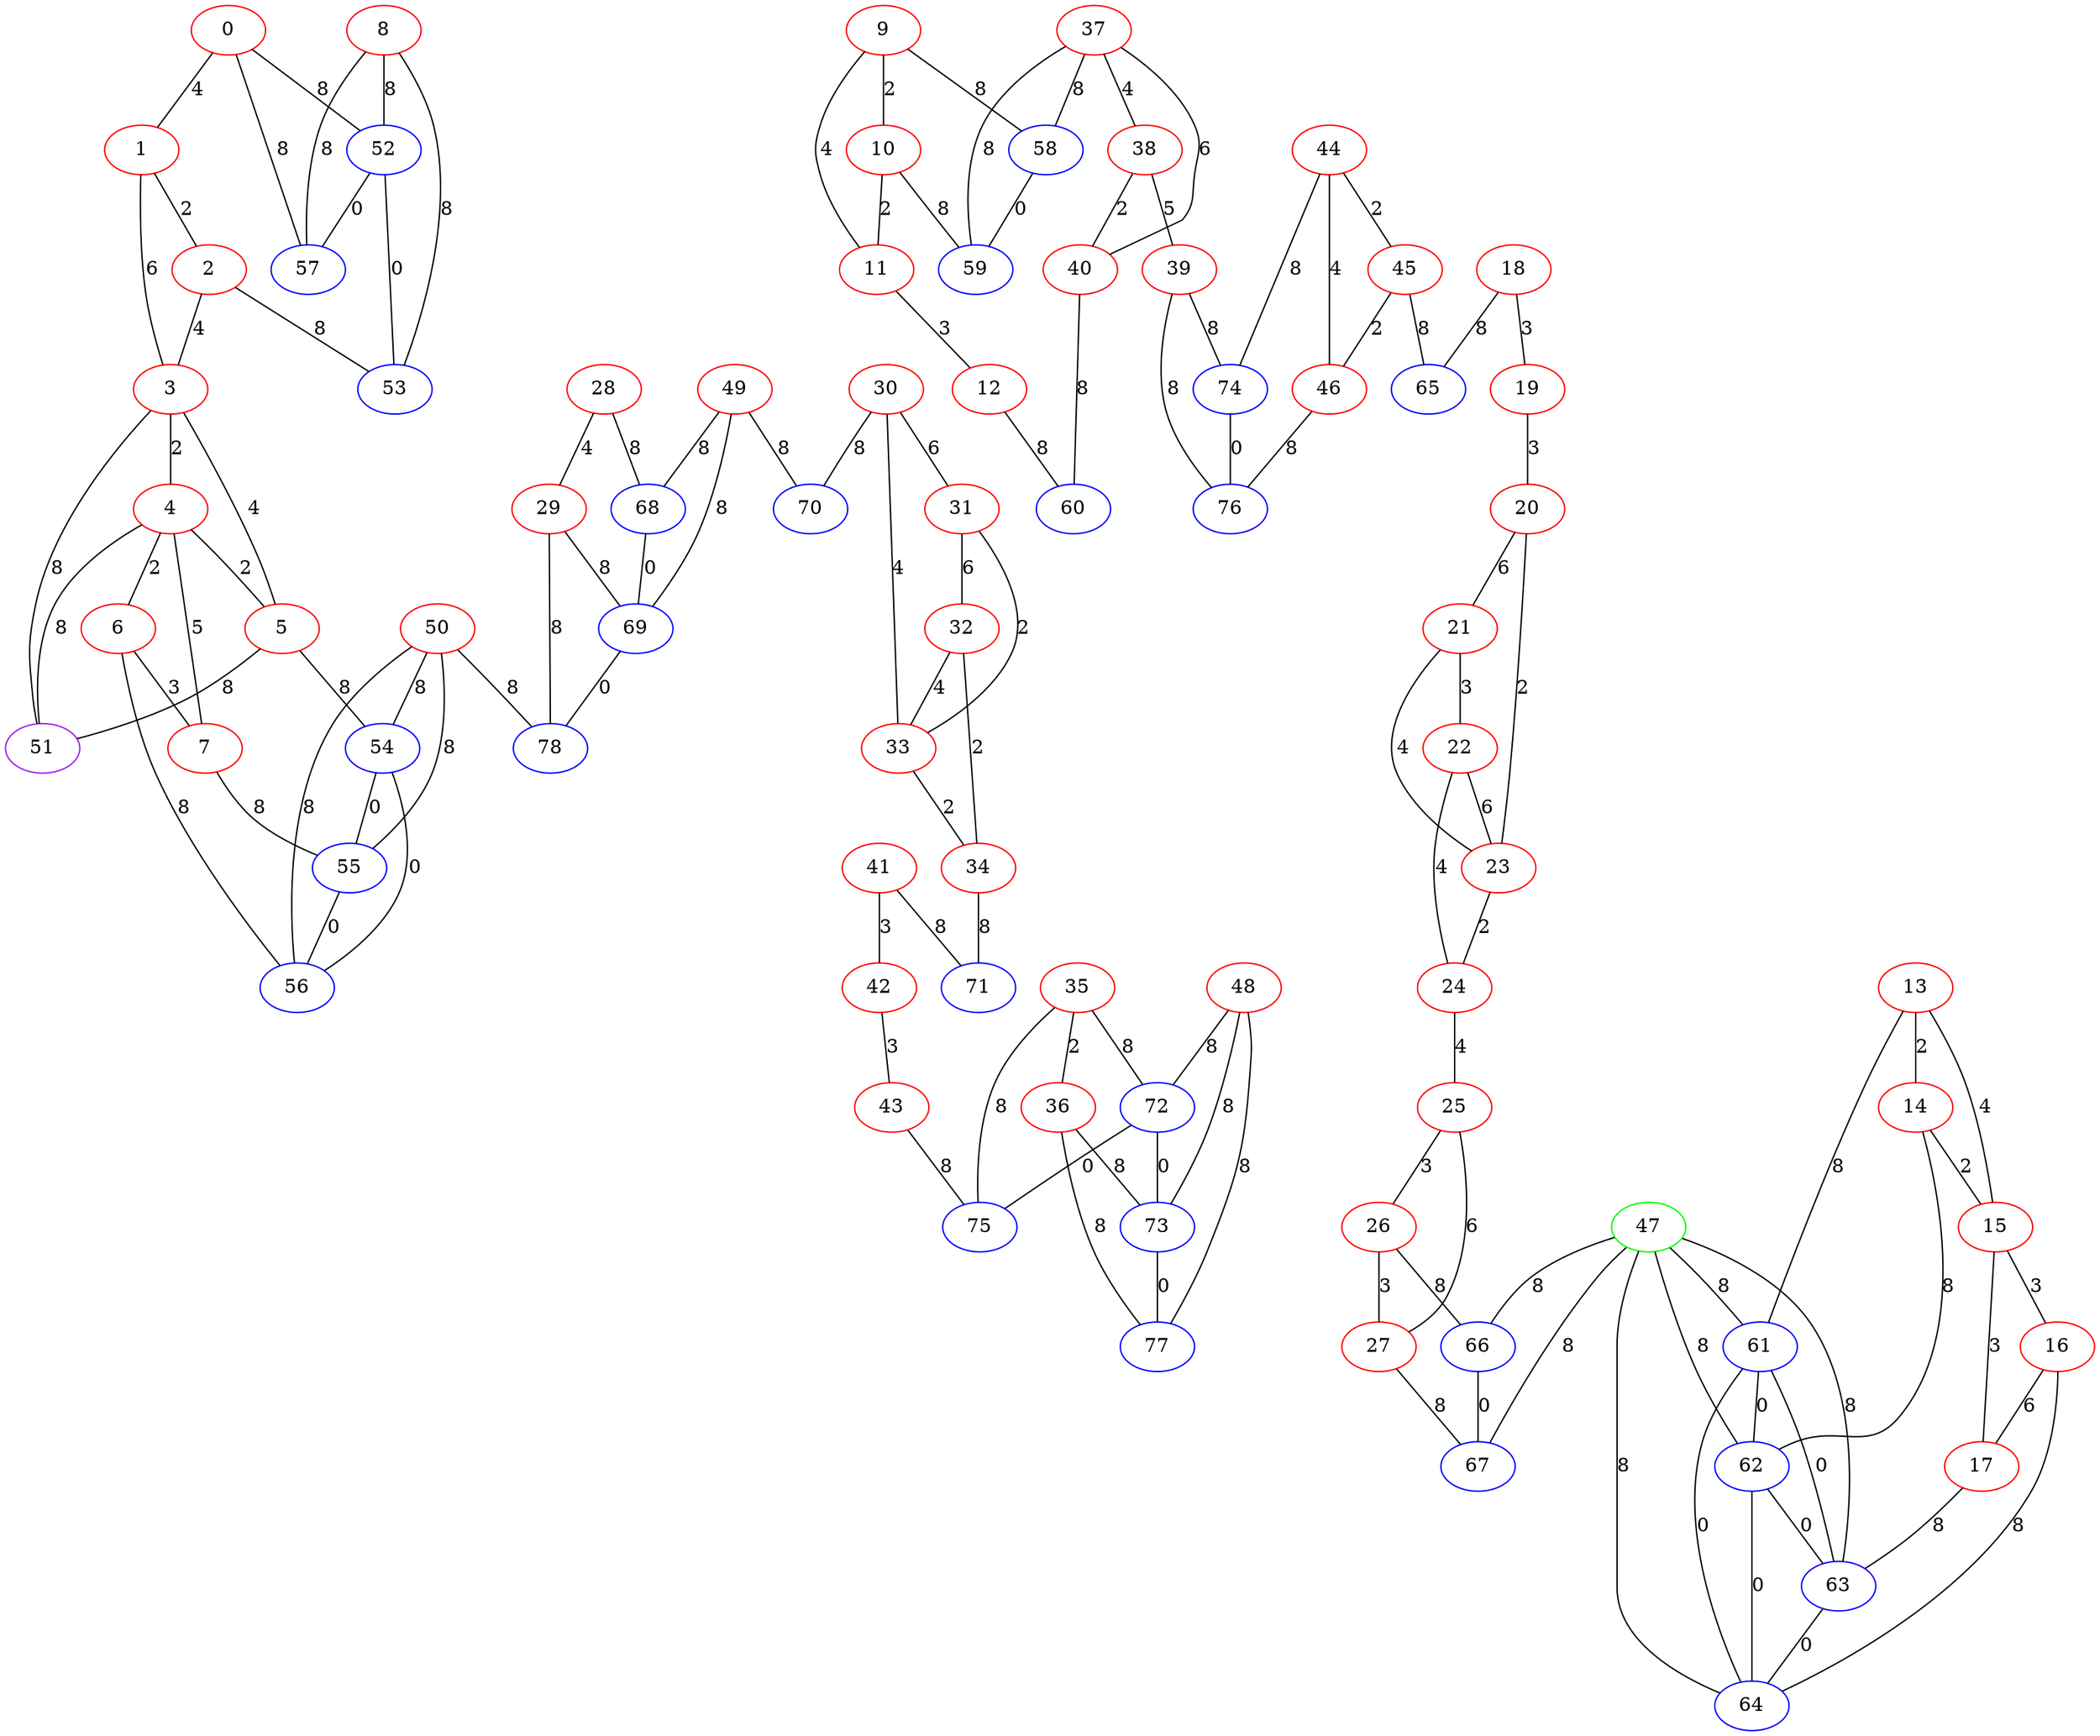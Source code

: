graph "" {
0 [color=red, weight=1];
1 [color=red, weight=1];
2 [color=red, weight=1];
3 [color=red, weight=1];
4 [color=red, weight=1];
5 [color=red, weight=1];
6 [color=red, weight=1];
7 [color=red, weight=1];
8 [color=red, weight=1];
9 [color=red, weight=1];
10 [color=red, weight=1];
11 [color=red, weight=1];
12 [color=red, weight=1];
13 [color=red, weight=1];
14 [color=red, weight=1];
15 [color=red, weight=1];
16 [color=red, weight=1];
17 [color=red, weight=1];
18 [color=red, weight=1];
19 [color=red, weight=1];
20 [color=red, weight=1];
21 [color=red, weight=1];
22 [color=red, weight=1];
23 [color=red, weight=1];
24 [color=red, weight=1];
25 [color=red, weight=1];
26 [color=red, weight=1];
27 [color=red, weight=1];
28 [color=red, weight=1];
29 [color=red, weight=1];
30 [color=red, weight=1];
31 [color=red, weight=1];
32 [color=red, weight=1];
33 [color=red, weight=1];
34 [color=red, weight=1];
35 [color=red, weight=1];
36 [color=red, weight=1];
37 [color=red, weight=1];
38 [color=red, weight=1];
39 [color=red, weight=1];
40 [color=red, weight=1];
41 [color=red, weight=1];
42 [color=red, weight=1];
43 [color=red, weight=1];
44 [color=red, weight=1];
45 [color=red, weight=1];
46 [color=red, weight=1];
47 [color=green, weight=2];
48 [color=red, weight=1];
49 [color=red, weight=1];
50 [color=red, weight=1];
51 [color=purple, weight=4];
52 [color=blue, weight=3];
53 [color=blue, weight=3];
54 [color=blue, weight=3];
55 [color=blue, weight=3];
56 [color=blue, weight=3];
57 [color=blue, weight=3];
58 [color=blue, weight=3];
59 [color=blue, weight=3];
60 [color=blue, weight=3];
61 [color=blue, weight=3];
62 [color=blue, weight=3];
63 [color=blue, weight=3];
64 [color=blue, weight=3];
65 [color=blue, weight=3];
66 [color=blue, weight=3];
67 [color=blue, weight=3];
68 [color=blue, weight=3];
69 [color=blue, weight=3];
70 [color=blue, weight=3];
71 [color=blue, weight=3];
72 [color=blue, weight=3];
73 [color=blue, weight=3];
74 [color=blue, weight=3];
75 [color=blue, weight=3];
76 [color=blue, weight=3];
77 [color=blue, weight=3];
78 [color=blue, weight=3];
0 -- 1  [key=0, label=4];
0 -- 52  [key=0, label=8];
0 -- 57  [key=0, label=8];
1 -- 2  [key=0, label=2];
1 -- 3  [key=0, label=6];
2 -- 3  [key=0, label=4];
2 -- 53  [key=0, label=8];
3 -- 51  [key=0, label=8];
3 -- 4  [key=0, label=2];
3 -- 5  [key=0, label=4];
4 -- 51  [key=0, label=8];
4 -- 5  [key=0, label=2];
4 -- 6  [key=0, label=2];
4 -- 7  [key=0, label=5];
5 -- 51  [key=0, label=8];
5 -- 54  [key=0, label=8];
6 -- 56  [key=0, label=8];
6 -- 7  [key=0, label=3];
7 -- 55  [key=0, label=8];
8 -- 57  [key=0, label=8];
8 -- 52  [key=0, label=8];
8 -- 53  [key=0, label=8];
9 -- 10  [key=0, label=2];
9 -- 11  [key=0, label=4];
9 -- 58  [key=0, label=8];
10 -- 11  [key=0, label=2];
10 -- 59  [key=0, label=8];
11 -- 12  [key=0, label=3];
12 -- 60  [key=0, label=8];
13 -- 61  [key=0, label=8];
13 -- 14  [key=0, label=2];
13 -- 15  [key=0, label=4];
14 -- 62  [key=0, label=8];
14 -- 15  [key=0, label=2];
15 -- 16  [key=0, label=3];
15 -- 17  [key=0, label=3];
16 -- 64  [key=0, label=8];
16 -- 17  [key=0, label=6];
17 -- 63  [key=0, label=8];
18 -- 65  [key=0, label=8];
18 -- 19  [key=0, label=3];
19 -- 20  [key=0, label=3];
20 -- 21  [key=0, label=6];
20 -- 23  [key=0, label=2];
21 -- 22  [key=0, label=3];
21 -- 23  [key=0, label=4];
22 -- 24  [key=0, label=4];
22 -- 23  [key=0, label=6];
23 -- 24  [key=0, label=2];
24 -- 25  [key=0, label=4];
25 -- 26  [key=0, label=3];
25 -- 27  [key=0, label=6];
26 -- 66  [key=0, label=8];
26 -- 27  [key=0, label=3];
27 -- 67  [key=0, label=8];
28 -- 68  [key=0, label=8];
28 -- 29  [key=0, label=4];
29 -- 69  [key=0, label=8];
29 -- 78  [key=0, label=8];
30 -- 33  [key=0, label=4];
30 -- 70  [key=0, label=8];
30 -- 31  [key=0, label=6];
31 -- 32  [key=0, label=6];
31 -- 33  [key=0, label=2];
32 -- 33  [key=0, label=4];
32 -- 34  [key=0, label=2];
33 -- 34  [key=0, label=2];
34 -- 71  [key=0, label=8];
35 -- 72  [key=0, label=8];
35 -- 75  [key=0, label=8];
35 -- 36  [key=0, label=2];
36 -- 73  [key=0, label=8];
36 -- 77  [key=0, label=8];
37 -- 40  [key=0, label=6];
37 -- 58  [key=0, label=8];
37 -- 59  [key=0, label=8];
37 -- 38  [key=0, label=4];
38 -- 40  [key=0, label=2];
38 -- 39  [key=0, label=5];
39 -- 74  [key=0, label=8];
39 -- 76  [key=0, label=8];
40 -- 60  [key=0, label=8];
41 -- 42  [key=0, label=3];
41 -- 71  [key=0, label=8];
42 -- 43  [key=0, label=3];
43 -- 75  [key=0, label=8];
44 -- 74  [key=0, label=8];
44 -- 45  [key=0, label=2];
44 -- 46  [key=0, label=4];
45 -- 65  [key=0, label=8];
45 -- 46  [key=0, label=2];
46 -- 76  [key=0, label=8];
47 -- 64  [key=0, label=8];
47 -- 66  [key=0, label=8];
47 -- 67  [key=0, label=8];
47 -- 61  [key=0, label=8];
47 -- 62  [key=0, label=8];
47 -- 63  [key=0, label=8];
48 -- 72  [key=0, label=8];
48 -- 73  [key=0, label=8];
48 -- 77  [key=0, label=8];
49 -- 68  [key=0, label=8];
49 -- 69  [key=0, label=8];
49 -- 70  [key=0, label=8];
50 -- 56  [key=0, label=8];
50 -- 54  [key=0, label=8];
50 -- 78  [key=0, label=8];
50 -- 55  [key=0, label=8];
52 -- 57  [key=0, label=0];
52 -- 53  [key=0, label=0];
54 -- 56  [key=0, label=0];
54 -- 55  [key=0, label=0];
55 -- 56  [key=0, label=0];
58 -- 59  [key=0, label=0];
61 -- 64  [key=0, label=0];
61 -- 62  [key=0, label=0];
61 -- 63  [key=0, label=0];
62 -- 64  [key=0, label=0];
62 -- 63  [key=0, label=0];
63 -- 64  [key=0, label=0];
66 -- 67  [key=0, label=0];
68 -- 69  [key=0, label=0];
69 -- 78  [key=0, label=0];
72 -- 73  [key=0, label=0];
72 -- 75  [key=0, label=0];
73 -- 77  [key=0, label=0];
74 -- 76  [key=0, label=0];
}
